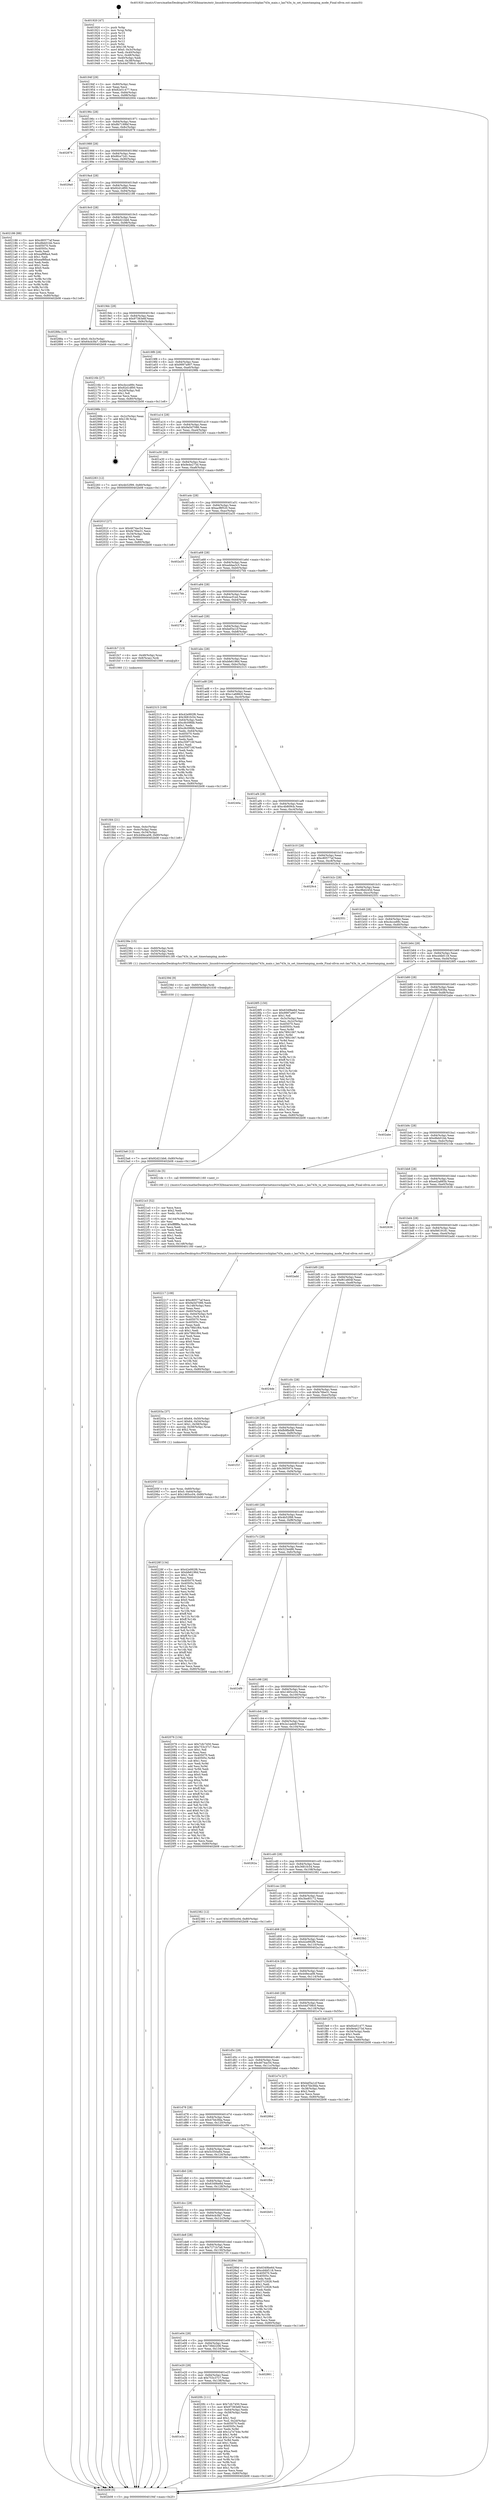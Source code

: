 digraph "0x401920" {
  label = "0x401920 (/mnt/c/Users/mathe/Desktop/tcc/POCII/binaries/extr_linuxdriversnetethernetmicrochiplan743x_main.c_lan743x_tx_set_timestamping_mode_Final-ollvm.out::main(0))"
  labelloc = "t"
  node[shape=record]

  Entry [label="",width=0.3,height=0.3,shape=circle,fillcolor=black,style=filled]
  "0x40194f" [label="{
     0x40194f [29]\l
     | [instrs]\l
     &nbsp;&nbsp;0x40194f \<+3\>: mov -0x80(%rbp),%eax\l
     &nbsp;&nbsp;0x401952 \<+2\>: mov %eax,%ecx\l
     &nbsp;&nbsp;0x401954 \<+6\>: sub $0x82e51477,%ecx\l
     &nbsp;&nbsp;0x40195a \<+6\>: mov %eax,-0x84(%rbp)\l
     &nbsp;&nbsp;0x401960 \<+6\>: mov %ecx,-0x88(%rbp)\l
     &nbsp;&nbsp;0x401966 \<+6\>: je 0000000000402004 \<main+0x6e4\>\l
  }"]
  "0x402004" [label="{
     0x402004\l
  }", style=dashed]
  "0x40196c" [label="{
     0x40196c [28]\l
     | [instrs]\l
     &nbsp;&nbsp;0x40196c \<+5\>: jmp 0000000000401971 \<main+0x51\>\l
     &nbsp;&nbsp;0x401971 \<+6\>: mov -0x84(%rbp),%eax\l
     &nbsp;&nbsp;0x401977 \<+5\>: sub $0x8b7199bf,%eax\l
     &nbsp;&nbsp;0x40197c \<+6\>: mov %eax,-0x8c(%rbp)\l
     &nbsp;&nbsp;0x401982 \<+6\>: je 0000000000402879 \<main+0xf59\>\l
  }"]
  Exit [label="",width=0.3,height=0.3,shape=circle,fillcolor=black,style=filled,peripheries=2]
  "0x402879" [label="{
     0x402879\l
  }", style=dashed]
  "0x401988" [label="{
     0x401988 [28]\l
     | [instrs]\l
     &nbsp;&nbsp;0x401988 \<+5\>: jmp 000000000040198d \<main+0x6d\>\l
     &nbsp;&nbsp;0x40198d \<+6\>: mov -0x84(%rbp),%eax\l
     &nbsp;&nbsp;0x401993 \<+5\>: sub $0x8fce72d1,%eax\l
     &nbsp;&nbsp;0x401998 \<+6\>: mov %eax,-0x90(%rbp)\l
     &nbsp;&nbsp;0x40199e \<+6\>: je 00000000004029a0 \<main+0x1080\>\l
  }"]
  "0x4023a6" [label="{
     0x4023a6 [12]\l
     | [instrs]\l
     &nbsp;&nbsp;0x4023a6 \<+7\>: movl $0x92d21bb6,-0x80(%rbp)\l
     &nbsp;&nbsp;0x4023ad \<+5\>: jmp 0000000000402b08 \<main+0x11e8\>\l
  }"]
  "0x4029a0" [label="{
     0x4029a0\l
  }", style=dashed]
  "0x4019a4" [label="{
     0x4019a4 [28]\l
     | [instrs]\l
     &nbsp;&nbsp;0x4019a4 \<+5\>: jmp 00000000004019a9 \<main+0x89\>\l
     &nbsp;&nbsp;0x4019a9 \<+6\>: mov -0x84(%rbp),%eax\l
     &nbsp;&nbsp;0x4019af \<+5\>: sub $0x92d1df00,%eax\l
     &nbsp;&nbsp;0x4019b4 \<+6\>: mov %eax,-0x94(%rbp)\l
     &nbsp;&nbsp;0x4019ba \<+6\>: je 0000000000402186 \<main+0x866\>\l
  }"]
  "0x40239d" [label="{
     0x40239d [9]\l
     | [instrs]\l
     &nbsp;&nbsp;0x40239d \<+4\>: mov -0x60(%rbp),%rdi\l
     &nbsp;&nbsp;0x4023a1 \<+5\>: call 0000000000401030 \<free@plt\>\l
     | [calls]\l
     &nbsp;&nbsp;0x401030 \{1\} (unknown)\l
  }"]
  "0x402186" [label="{
     0x402186 [88]\l
     | [instrs]\l
     &nbsp;&nbsp;0x402186 \<+5\>: mov $0xc80577af,%eax\l
     &nbsp;&nbsp;0x40218b \<+5\>: mov $0xdfeb01bb,%ecx\l
     &nbsp;&nbsp;0x402190 \<+7\>: mov 0x405070,%edx\l
     &nbsp;&nbsp;0x402197 \<+7\>: mov 0x40505c,%esi\l
     &nbsp;&nbsp;0x40219e \<+2\>: mov %edx,%edi\l
     &nbsp;&nbsp;0x4021a0 \<+6\>: sub $0xeaf8fba4,%edi\l
     &nbsp;&nbsp;0x4021a6 \<+3\>: sub $0x1,%edi\l
     &nbsp;&nbsp;0x4021a9 \<+6\>: add $0xeaf8fba4,%edi\l
     &nbsp;&nbsp;0x4021af \<+3\>: imul %edi,%edx\l
     &nbsp;&nbsp;0x4021b2 \<+3\>: and $0x1,%edx\l
     &nbsp;&nbsp;0x4021b5 \<+3\>: cmp $0x0,%edx\l
     &nbsp;&nbsp;0x4021b8 \<+4\>: sete %r8b\l
     &nbsp;&nbsp;0x4021bc \<+3\>: cmp $0xa,%esi\l
     &nbsp;&nbsp;0x4021bf \<+4\>: setl %r9b\l
     &nbsp;&nbsp;0x4021c3 \<+3\>: mov %r8b,%r10b\l
     &nbsp;&nbsp;0x4021c6 \<+3\>: and %r9b,%r10b\l
     &nbsp;&nbsp;0x4021c9 \<+3\>: xor %r9b,%r8b\l
     &nbsp;&nbsp;0x4021cc \<+3\>: or %r8b,%r10b\l
     &nbsp;&nbsp;0x4021cf \<+4\>: test $0x1,%r10b\l
     &nbsp;&nbsp;0x4021d3 \<+3\>: cmovne %ecx,%eax\l
     &nbsp;&nbsp;0x4021d6 \<+3\>: mov %eax,-0x80(%rbp)\l
     &nbsp;&nbsp;0x4021d9 \<+5\>: jmp 0000000000402b08 \<main+0x11e8\>\l
  }"]
  "0x4019c0" [label="{
     0x4019c0 [28]\l
     | [instrs]\l
     &nbsp;&nbsp;0x4019c0 \<+5\>: jmp 00000000004019c5 \<main+0xa5\>\l
     &nbsp;&nbsp;0x4019c5 \<+6\>: mov -0x84(%rbp),%eax\l
     &nbsp;&nbsp;0x4019cb \<+5\>: sub $0x92d21bb6,%eax\l
     &nbsp;&nbsp;0x4019d0 \<+6\>: mov %eax,-0x98(%rbp)\l
     &nbsp;&nbsp;0x4019d6 \<+6\>: je 000000000040288a \<main+0xf6a\>\l
  }"]
  "0x402217" [label="{
     0x402217 [108]\l
     | [instrs]\l
     &nbsp;&nbsp;0x402217 \<+5\>: mov $0xc80577af,%ecx\l
     &nbsp;&nbsp;0x40221c \<+5\>: mov $0x9a5d7086,%edx\l
     &nbsp;&nbsp;0x402221 \<+6\>: mov -0x148(%rbp),%esi\l
     &nbsp;&nbsp;0x402227 \<+3\>: imul %eax,%esi\l
     &nbsp;&nbsp;0x40222a \<+4\>: mov -0x60(%rbp),%r8\l
     &nbsp;&nbsp;0x40222e \<+4\>: movslq -0x64(%rbp),%r9\l
     &nbsp;&nbsp;0x402232 \<+4\>: mov %esi,(%r8,%r9,4)\l
     &nbsp;&nbsp;0x402236 \<+7\>: mov 0x405070,%eax\l
     &nbsp;&nbsp;0x40223d \<+7\>: mov 0x40505c,%esi\l
     &nbsp;&nbsp;0x402244 \<+2\>: mov %eax,%edi\l
     &nbsp;&nbsp;0x402246 \<+6\>: sub $0x79fd1f64,%edi\l
     &nbsp;&nbsp;0x40224c \<+3\>: sub $0x1,%edi\l
     &nbsp;&nbsp;0x40224f \<+6\>: add $0x79fd1f64,%edi\l
     &nbsp;&nbsp;0x402255 \<+3\>: imul %edi,%eax\l
     &nbsp;&nbsp;0x402258 \<+3\>: and $0x1,%eax\l
     &nbsp;&nbsp;0x40225b \<+3\>: cmp $0x0,%eax\l
     &nbsp;&nbsp;0x40225e \<+4\>: sete %r10b\l
     &nbsp;&nbsp;0x402262 \<+3\>: cmp $0xa,%esi\l
     &nbsp;&nbsp;0x402265 \<+4\>: setl %r11b\l
     &nbsp;&nbsp;0x402269 \<+3\>: mov %r10b,%bl\l
     &nbsp;&nbsp;0x40226c \<+3\>: and %r11b,%bl\l
     &nbsp;&nbsp;0x40226f \<+3\>: xor %r11b,%r10b\l
     &nbsp;&nbsp;0x402272 \<+3\>: or %r10b,%bl\l
     &nbsp;&nbsp;0x402275 \<+3\>: test $0x1,%bl\l
     &nbsp;&nbsp;0x402278 \<+3\>: cmovne %edx,%ecx\l
     &nbsp;&nbsp;0x40227b \<+3\>: mov %ecx,-0x80(%rbp)\l
     &nbsp;&nbsp;0x40227e \<+5\>: jmp 0000000000402b08 \<main+0x11e8\>\l
  }"]
  "0x40288a" [label="{
     0x40288a [19]\l
     | [instrs]\l
     &nbsp;&nbsp;0x40288a \<+7\>: movl $0x0,-0x3c(%rbp)\l
     &nbsp;&nbsp;0x402891 \<+7\>: movl $0x64cb3fa7,-0x80(%rbp)\l
     &nbsp;&nbsp;0x402898 \<+5\>: jmp 0000000000402b08 \<main+0x11e8\>\l
  }"]
  "0x4019dc" [label="{
     0x4019dc [28]\l
     | [instrs]\l
     &nbsp;&nbsp;0x4019dc \<+5\>: jmp 00000000004019e1 \<main+0xc1\>\l
     &nbsp;&nbsp;0x4019e1 \<+6\>: mov -0x84(%rbp),%eax\l
     &nbsp;&nbsp;0x4019e7 \<+5\>: sub $0x97383e6f,%eax\l
     &nbsp;&nbsp;0x4019ec \<+6\>: mov %eax,-0x9c(%rbp)\l
     &nbsp;&nbsp;0x4019f2 \<+6\>: je 000000000040216b \<main+0x84b\>\l
  }"]
  "0x4021e3" [label="{
     0x4021e3 [52]\l
     | [instrs]\l
     &nbsp;&nbsp;0x4021e3 \<+2\>: xor %ecx,%ecx\l
     &nbsp;&nbsp;0x4021e5 \<+5\>: mov $0x2,%edx\l
     &nbsp;&nbsp;0x4021ea \<+6\>: mov %edx,-0x144(%rbp)\l
     &nbsp;&nbsp;0x4021f0 \<+1\>: cltd\l
     &nbsp;&nbsp;0x4021f1 \<+6\>: mov -0x144(%rbp),%esi\l
     &nbsp;&nbsp;0x4021f7 \<+2\>: idiv %esi\l
     &nbsp;&nbsp;0x4021f9 \<+6\>: imul $0xfffffffe,%edx,%edx\l
     &nbsp;&nbsp;0x4021ff \<+2\>: mov %ecx,%edi\l
     &nbsp;&nbsp;0x402201 \<+2\>: sub %edx,%edi\l
     &nbsp;&nbsp;0x402203 \<+2\>: mov %ecx,%edx\l
     &nbsp;&nbsp;0x402205 \<+3\>: sub $0x1,%edx\l
     &nbsp;&nbsp;0x402208 \<+2\>: add %edx,%edi\l
     &nbsp;&nbsp;0x40220a \<+2\>: sub %edi,%ecx\l
     &nbsp;&nbsp;0x40220c \<+6\>: mov %ecx,-0x148(%rbp)\l
     &nbsp;&nbsp;0x402212 \<+5\>: call 0000000000401160 \<next_i\>\l
     | [calls]\l
     &nbsp;&nbsp;0x401160 \{1\} (/mnt/c/Users/mathe/Desktop/tcc/POCII/binaries/extr_linuxdriversnetethernetmicrochiplan743x_main.c_lan743x_tx_set_timestamping_mode_Final-ollvm.out::next_i)\l
  }"]
  "0x40216b" [label="{
     0x40216b [27]\l
     | [instrs]\l
     &nbsp;&nbsp;0x40216b \<+5\>: mov $0xcbcce89c,%eax\l
     &nbsp;&nbsp;0x402170 \<+5\>: mov $0x92d1df00,%ecx\l
     &nbsp;&nbsp;0x402175 \<+3\>: mov -0x2d(%rbp),%dl\l
     &nbsp;&nbsp;0x402178 \<+3\>: test $0x1,%dl\l
     &nbsp;&nbsp;0x40217b \<+3\>: cmovne %ecx,%eax\l
     &nbsp;&nbsp;0x40217e \<+3\>: mov %eax,-0x80(%rbp)\l
     &nbsp;&nbsp;0x402181 \<+5\>: jmp 0000000000402b08 \<main+0x11e8\>\l
  }"]
  "0x4019f8" [label="{
     0x4019f8 [28]\l
     | [instrs]\l
     &nbsp;&nbsp;0x4019f8 \<+5\>: jmp 00000000004019fd \<main+0xdd\>\l
     &nbsp;&nbsp;0x4019fd \<+6\>: mov -0x84(%rbp),%eax\l
     &nbsp;&nbsp;0x401a03 \<+5\>: sub $0x9997a907,%eax\l
     &nbsp;&nbsp;0x401a08 \<+6\>: mov %eax,-0xa0(%rbp)\l
     &nbsp;&nbsp;0x401a0e \<+6\>: je 000000000040298b \<main+0x106b\>\l
  }"]
  "0x401e3c" [label="{
     0x401e3c\l
  }", style=dashed]
  "0x40298b" [label="{
     0x40298b [21]\l
     | [instrs]\l
     &nbsp;&nbsp;0x40298b \<+3\>: mov -0x2c(%rbp),%eax\l
     &nbsp;&nbsp;0x40298e \<+7\>: add $0x138,%rsp\l
     &nbsp;&nbsp;0x402995 \<+1\>: pop %rbx\l
     &nbsp;&nbsp;0x402996 \<+2\>: pop %r12\l
     &nbsp;&nbsp;0x402998 \<+2\>: pop %r13\l
     &nbsp;&nbsp;0x40299a \<+2\>: pop %r14\l
     &nbsp;&nbsp;0x40299c \<+2\>: pop %r15\l
     &nbsp;&nbsp;0x40299e \<+1\>: pop %rbp\l
     &nbsp;&nbsp;0x40299f \<+1\>: ret\l
  }"]
  "0x401a14" [label="{
     0x401a14 [28]\l
     | [instrs]\l
     &nbsp;&nbsp;0x401a14 \<+5\>: jmp 0000000000401a19 \<main+0xf9\>\l
     &nbsp;&nbsp;0x401a19 \<+6\>: mov -0x84(%rbp),%eax\l
     &nbsp;&nbsp;0x401a1f \<+5\>: sub $0x9a5d7086,%eax\l
     &nbsp;&nbsp;0x401a24 \<+6\>: mov %eax,-0xa4(%rbp)\l
     &nbsp;&nbsp;0x401a2a \<+6\>: je 0000000000402283 \<main+0x963\>\l
  }"]
  "0x4020fc" [label="{
     0x4020fc [111]\l
     | [instrs]\l
     &nbsp;&nbsp;0x4020fc \<+5\>: mov $0x7cfc7450,%eax\l
     &nbsp;&nbsp;0x402101 \<+5\>: mov $0x97383e6f,%ecx\l
     &nbsp;&nbsp;0x402106 \<+3\>: mov -0x64(%rbp),%edx\l
     &nbsp;&nbsp;0x402109 \<+3\>: cmp -0x58(%rbp),%edx\l
     &nbsp;&nbsp;0x40210c \<+4\>: setl %sil\l
     &nbsp;&nbsp;0x402110 \<+4\>: and $0x1,%sil\l
     &nbsp;&nbsp;0x402114 \<+4\>: mov %sil,-0x2d(%rbp)\l
     &nbsp;&nbsp;0x402118 \<+7\>: mov 0x405070,%edx\l
     &nbsp;&nbsp;0x40211f \<+7\>: mov 0x40505c,%edi\l
     &nbsp;&nbsp;0x402126 \<+3\>: mov %edx,%r8d\l
     &nbsp;&nbsp;0x402129 \<+7\>: add $0x1a7e744e,%r8d\l
     &nbsp;&nbsp;0x402130 \<+4\>: sub $0x1,%r8d\l
     &nbsp;&nbsp;0x402134 \<+7\>: sub $0x1a7e744e,%r8d\l
     &nbsp;&nbsp;0x40213b \<+4\>: imul %r8d,%edx\l
     &nbsp;&nbsp;0x40213f \<+3\>: and $0x1,%edx\l
     &nbsp;&nbsp;0x402142 \<+3\>: cmp $0x0,%edx\l
     &nbsp;&nbsp;0x402145 \<+4\>: sete %sil\l
     &nbsp;&nbsp;0x402149 \<+3\>: cmp $0xa,%edi\l
     &nbsp;&nbsp;0x40214c \<+4\>: setl %r9b\l
     &nbsp;&nbsp;0x402150 \<+3\>: mov %sil,%r10b\l
     &nbsp;&nbsp;0x402153 \<+3\>: and %r9b,%r10b\l
     &nbsp;&nbsp;0x402156 \<+3\>: xor %r9b,%sil\l
     &nbsp;&nbsp;0x402159 \<+3\>: or %sil,%r10b\l
     &nbsp;&nbsp;0x40215c \<+4\>: test $0x1,%r10b\l
     &nbsp;&nbsp;0x402160 \<+3\>: cmovne %ecx,%eax\l
     &nbsp;&nbsp;0x402163 \<+3\>: mov %eax,-0x80(%rbp)\l
     &nbsp;&nbsp;0x402166 \<+5\>: jmp 0000000000402b08 \<main+0x11e8\>\l
  }"]
  "0x402283" [label="{
     0x402283 [12]\l
     | [instrs]\l
     &nbsp;&nbsp;0x402283 \<+7\>: movl $0x4b52f99,-0x80(%rbp)\l
     &nbsp;&nbsp;0x40228a \<+5\>: jmp 0000000000402b08 \<main+0x11e8\>\l
  }"]
  "0x401a30" [label="{
     0x401a30 [28]\l
     | [instrs]\l
     &nbsp;&nbsp;0x401a30 \<+5\>: jmp 0000000000401a35 \<main+0x115\>\l
     &nbsp;&nbsp;0x401a35 \<+6\>: mov -0x84(%rbp),%eax\l
     &nbsp;&nbsp;0x401a3b \<+5\>: sub $0x9e4e273d,%eax\l
     &nbsp;&nbsp;0x401a40 \<+6\>: mov %eax,-0xa8(%rbp)\l
     &nbsp;&nbsp;0x401a46 \<+6\>: je 000000000040201f \<main+0x6ff\>\l
  }"]
  "0x401e20" [label="{
     0x401e20 [28]\l
     | [instrs]\l
     &nbsp;&nbsp;0x401e20 \<+5\>: jmp 0000000000401e25 \<main+0x505\>\l
     &nbsp;&nbsp;0x401e25 \<+6\>: mov -0x84(%rbp),%eax\l
     &nbsp;&nbsp;0x401e2b \<+5\>: sub $0x753c37c7,%eax\l
     &nbsp;&nbsp;0x401e30 \<+6\>: mov %eax,-0x138(%rbp)\l
     &nbsp;&nbsp;0x401e36 \<+6\>: je 00000000004020fc \<main+0x7dc\>\l
  }"]
  "0x40201f" [label="{
     0x40201f [27]\l
     | [instrs]\l
     &nbsp;&nbsp;0x40201f \<+5\>: mov $0x4674ac54,%eax\l
     &nbsp;&nbsp;0x402024 \<+5\>: mov $0xfa76be31,%ecx\l
     &nbsp;&nbsp;0x402029 \<+3\>: mov -0x34(%rbp),%edx\l
     &nbsp;&nbsp;0x40202c \<+3\>: cmp $0x0,%edx\l
     &nbsp;&nbsp;0x40202f \<+3\>: cmove %ecx,%eax\l
     &nbsp;&nbsp;0x402032 \<+3\>: mov %eax,-0x80(%rbp)\l
     &nbsp;&nbsp;0x402035 \<+5\>: jmp 0000000000402b08 \<main+0x11e8\>\l
  }"]
  "0x401a4c" [label="{
     0x401a4c [28]\l
     | [instrs]\l
     &nbsp;&nbsp;0x401a4c \<+5\>: jmp 0000000000401a51 \<main+0x131\>\l
     &nbsp;&nbsp;0x401a51 \<+6\>: mov -0x84(%rbp),%eax\l
     &nbsp;&nbsp;0x401a57 \<+5\>: sub $0xacf8f520,%eax\l
     &nbsp;&nbsp;0x401a5c \<+6\>: mov %eax,-0xac(%rbp)\l
     &nbsp;&nbsp;0x401a62 \<+6\>: je 0000000000402a35 \<main+0x1115\>\l
  }"]
  "0x402861" [label="{
     0x402861\l
  }", style=dashed]
  "0x402a35" [label="{
     0x402a35\l
  }", style=dashed]
  "0x401a68" [label="{
     0x401a68 [28]\l
     | [instrs]\l
     &nbsp;&nbsp;0x401a68 \<+5\>: jmp 0000000000401a6d \<main+0x14d\>\l
     &nbsp;&nbsp;0x401a6d \<+6\>: mov -0x84(%rbp),%eax\l
     &nbsp;&nbsp;0x401a73 \<+5\>: sub $0xaddaa3c5,%eax\l
     &nbsp;&nbsp;0x401a78 \<+6\>: mov %eax,-0xb0(%rbp)\l
     &nbsp;&nbsp;0x401a7e \<+6\>: je 00000000004027bb \<main+0xe9b\>\l
  }"]
  "0x401e04" [label="{
     0x401e04 [28]\l
     | [instrs]\l
     &nbsp;&nbsp;0x401e04 \<+5\>: jmp 0000000000401e09 \<main+0x4e9\>\l
     &nbsp;&nbsp;0x401e09 \<+6\>: mov -0x84(%rbp),%eax\l
     &nbsp;&nbsp;0x401e0f \<+5\>: sub $0x739d2208,%eax\l
     &nbsp;&nbsp;0x401e14 \<+6\>: mov %eax,-0x134(%rbp)\l
     &nbsp;&nbsp;0x401e1a \<+6\>: je 0000000000402861 \<main+0xf41\>\l
  }"]
  "0x4027bb" [label="{
     0x4027bb\l
  }", style=dashed]
  "0x401a84" [label="{
     0x401a84 [28]\l
     | [instrs]\l
     &nbsp;&nbsp;0x401a84 \<+5\>: jmp 0000000000401a89 \<main+0x169\>\l
     &nbsp;&nbsp;0x401a89 \<+6\>: mov -0x84(%rbp),%eax\l
     &nbsp;&nbsp;0x401a8f \<+5\>: sub $0xbcacf1ed,%eax\l
     &nbsp;&nbsp;0x401a94 \<+6\>: mov %eax,-0xb4(%rbp)\l
     &nbsp;&nbsp;0x401a9a \<+6\>: je 0000000000402729 \<main+0xe09\>\l
  }"]
  "0x402735" [label="{
     0x402735\l
  }", style=dashed]
  "0x402729" [label="{
     0x402729\l
  }", style=dashed]
  "0x401aa0" [label="{
     0x401aa0 [28]\l
     | [instrs]\l
     &nbsp;&nbsp;0x401aa0 \<+5\>: jmp 0000000000401aa5 \<main+0x185\>\l
     &nbsp;&nbsp;0x401aa5 \<+6\>: mov -0x84(%rbp),%eax\l
     &nbsp;&nbsp;0x401aab \<+5\>: sub $0xbef3a1cf,%eax\l
     &nbsp;&nbsp;0x401ab0 \<+6\>: mov %eax,-0xb8(%rbp)\l
     &nbsp;&nbsp;0x401ab6 \<+6\>: je 0000000000401fc7 \<main+0x6a7\>\l
  }"]
  "0x401de8" [label="{
     0x401de8 [28]\l
     | [instrs]\l
     &nbsp;&nbsp;0x401de8 \<+5\>: jmp 0000000000401ded \<main+0x4cd\>\l
     &nbsp;&nbsp;0x401ded \<+6\>: mov -0x84(%rbp),%eax\l
     &nbsp;&nbsp;0x401df3 \<+5\>: sub $0x7271b7a8,%eax\l
     &nbsp;&nbsp;0x401df8 \<+6\>: mov %eax,-0x130(%rbp)\l
     &nbsp;&nbsp;0x401dfe \<+6\>: je 0000000000402735 \<main+0xe15\>\l
  }"]
  "0x401fc7" [label="{
     0x401fc7 [13]\l
     | [instrs]\l
     &nbsp;&nbsp;0x401fc7 \<+4\>: mov -0x48(%rbp),%rax\l
     &nbsp;&nbsp;0x401fcb \<+4\>: mov 0x8(%rax),%rdi\l
     &nbsp;&nbsp;0x401fcf \<+5\>: call 0000000000401060 \<atoi@plt\>\l
     | [calls]\l
     &nbsp;&nbsp;0x401060 \{1\} (unknown)\l
  }"]
  "0x401abc" [label="{
     0x401abc [28]\l
     | [instrs]\l
     &nbsp;&nbsp;0x401abc \<+5\>: jmp 0000000000401ac1 \<main+0x1a1\>\l
     &nbsp;&nbsp;0x401ac1 \<+6\>: mov -0x84(%rbp),%eax\l
     &nbsp;&nbsp;0x401ac7 \<+5\>: sub $0xbfe6196d,%eax\l
     &nbsp;&nbsp;0x401acc \<+6\>: mov %eax,-0xbc(%rbp)\l
     &nbsp;&nbsp;0x401ad2 \<+6\>: je 0000000000402315 \<main+0x9f5\>\l
  }"]
  "0x40289d" [label="{
     0x40289d [88]\l
     | [instrs]\l
     &nbsp;&nbsp;0x40289d \<+5\>: mov $0x6349be6d,%eax\l
     &nbsp;&nbsp;0x4028a2 \<+5\>: mov $0xcd4bf118,%ecx\l
     &nbsp;&nbsp;0x4028a7 \<+7\>: mov 0x405070,%edx\l
     &nbsp;&nbsp;0x4028ae \<+7\>: mov 0x40505c,%esi\l
     &nbsp;&nbsp;0x4028b5 \<+2\>: mov %edx,%edi\l
     &nbsp;&nbsp;0x4028b7 \<+6\>: sub $0x57c2928,%edi\l
     &nbsp;&nbsp;0x4028bd \<+3\>: sub $0x1,%edi\l
     &nbsp;&nbsp;0x4028c0 \<+6\>: add $0x57c2928,%edi\l
     &nbsp;&nbsp;0x4028c6 \<+3\>: imul %edi,%edx\l
     &nbsp;&nbsp;0x4028c9 \<+3\>: and $0x1,%edx\l
     &nbsp;&nbsp;0x4028cc \<+3\>: cmp $0x0,%edx\l
     &nbsp;&nbsp;0x4028cf \<+4\>: sete %r8b\l
     &nbsp;&nbsp;0x4028d3 \<+3\>: cmp $0xa,%esi\l
     &nbsp;&nbsp;0x4028d6 \<+4\>: setl %r9b\l
     &nbsp;&nbsp;0x4028da \<+3\>: mov %r8b,%r10b\l
     &nbsp;&nbsp;0x4028dd \<+3\>: and %r9b,%r10b\l
     &nbsp;&nbsp;0x4028e0 \<+3\>: xor %r9b,%r8b\l
     &nbsp;&nbsp;0x4028e3 \<+3\>: or %r8b,%r10b\l
     &nbsp;&nbsp;0x4028e6 \<+4\>: test $0x1,%r10b\l
     &nbsp;&nbsp;0x4028ea \<+3\>: cmovne %ecx,%eax\l
     &nbsp;&nbsp;0x4028ed \<+3\>: mov %eax,-0x80(%rbp)\l
     &nbsp;&nbsp;0x4028f0 \<+5\>: jmp 0000000000402b08 \<main+0x11e8\>\l
  }"]
  "0x402315" [label="{
     0x402315 [109]\l
     | [instrs]\l
     &nbsp;&nbsp;0x402315 \<+5\>: mov $0x42e992f6,%eax\l
     &nbsp;&nbsp;0x40231a \<+5\>: mov $0x3681fc54,%ecx\l
     &nbsp;&nbsp;0x40231f \<+3\>: mov -0x64(%rbp),%edx\l
     &nbsp;&nbsp;0x402322 \<+6\>: sub $0xc8c09fdb,%edx\l
     &nbsp;&nbsp;0x402328 \<+3\>: add $0x1,%edx\l
     &nbsp;&nbsp;0x40232b \<+6\>: add $0xc8c09fdb,%edx\l
     &nbsp;&nbsp;0x402331 \<+3\>: mov %edx,-0x64(%rbp)\l
     &nbsp;&nbsp;0x402334 \<+7\>: mov 0x405070,%edx\l
     &nbsp;&nbsp;0x40233b \<+7\>: mov 0x40505c,%esi\l
     &nbsp;&nbsp;0x402342 \<+2\>: mov %edx,%edi\l
     &nbsp;&nbsp;0x402344 \<+6\>: sub $0xc50f716f,%edi\l
     &nbsp;&nbsp;0x40234a \<+3\>: sub $0x1,%edi\l
     &nbsp;&nbsp;0x40234d \<+6\>: add $0xc50f716f,%edi\l
     &nbsp;&nbsp;0x402353 \<+3\>: imul %edi,%edx\l
     &nbsp;&nbsp;0x402356 \<+3\>: and $0x1,%edx\l
     &nbsp;&nbsp;0x402359 \<+3\>: cmp $0x0,%edx\l
     &nbsp;&nbsp;0x40235c \<+4\>: sete %r8b\l
     &nbsp;&nbsp;0x402360 \<+3\>: cmp $0xa,%esi\l
     &nbsp;&nbsp;0x402363 \<+4\>: setl %r9b\l
     &nbsp;&nbsp;0x402367 \<+3\>: mov %r8b,%r10b\l
     &nbsp;&nbsp;0x40236a \<+3\>: and %r9b,%r10b\l
     &nbsp;&nbsp;0x40236d \<+3\>: xor %r9b,%r8b\l
     &nbsp;&nbsp;0x402370 \<+3\>: or %r8b,%r10b\l
     &nbsp;&nbsp;0x402373 \<+4\>: test $0x1,%r10b\l
     &nbsp;&nbsp;0x402377 \<+3\>: cmovne %ecx,%eax\l
     &nbsp;&nbsp;0x40237a \<+3\>: mov %eax,-0x80(%rbp)\l
     &nbsp;&nbsp;0x40237d \<+5\>: jmp 0000000000402b08 \<main+0x11e8\>\l
  }"]
  "0x401ad8" [label="{
     0x401ad8 [28]\l
     | [instrs]\l
     &nbsp;&nbsp;0x401ad8 \<+5\>: jmp 0000000000401add \<main+0x1bd\>\l
     &nbsp;&nbsp;0x401add \<+6\>: mov -0x84(%rbp),%eax\l
     &nbsp;&nbsp;0x401ae3 \<+5\>: sub $0xc1a688c0,%eax\l
     &nbsp;&nbsp;0x401ae8 \<+6\>: mov %eax,-0xc0(%rbp)\l
     &nbsp;&nbsp;0x401aee \<+6\>: je 000000000040240a \<main+0xaea\>\l
  }"]
  "0x401dcc" [label="{
     0x401dcc [28]\l
     | [instrs]\l
     &nbsp;&nbsp;0x401dcc \<+5\>: jmp 0000000000401dd1 \<main+0x4b1\>\l
     &nbsp;&nbsp;0x401dd1 \<+6\>: mov -0x84(%rbp),%eax\l
     &nbsp;&nbsp;0x401dd7 \<+5\>: sub $0x64cb3fa7,%eax\l
     &nbsp;&nbsp;0x401ddc \<+6\>: mov %eax,-0x12c(%rbp)\l
     &nbsp;&nbsp;0x401de2 \<+6\>: je 000000000040289d \<main+0xf7d\>\l
  }"]
  "0x40240a" [label="{
     0x40240a\l
  }", style=dashed]
  "0x401af4" [label="{
     0x401af4 [28]\l
     | [instrs]\l
     &nbsp;&nbsp;0x401af4 \<+5\>: jmp 0000000000401af9 \<main+0x1d9\>\l
     &nbsp;&nbsp;0x401af9 \<+6\>: mov -0x84(%rbp),%eax\l
     &nbsp;&nbsp;0x401aff \<+5\>: sub $0xc4b809cb,%eax\l
     &nbsp;&nbsp;0x401b04 \<+6\>: mov %eax,-0xc4(%rbp)\l
     &nbsp;&nbsp;0x401b0a \<+6\>: je 00000000004024d2 \<main+0xbb2\>\l
  }"]
  "0x402b01" [label="{
     0x402b01\l
  }", style=dashed]
  "0x4024d2" [label="{
     0x4024d2\l
  }", style=dashed]
  "0x401b10" [label="{
     0x401b10 [28]\l
     | [instrs]\l
     &nbsp;&nbsp;0x401b10 \<+5\>: jmp 0000000000401b15 \<main+0x1f5\>\l
     &nbsp;&nbsp;0x401b15 \<+6\>: mov -0x84(%rbp),%eax\l
     &nbsp;&nbsp;0x401b1b \<+5\>: sub $0xc80577af,%eax\l
     &nbsp;&nbsp;0x401b20 \<+6\>: mov %eax,-0xc8(%rbp)\l
     &nbsp;&nbsp;0x401b26 \<+6\>: je 00000000004029c4 \<main+0x10a4\>\l
  }"]
  "0x401db0" [label="{
     0x401db0 [28]\l
     | [instrs]\l
     &nbsp;&nbsp;0x401db0 \<+5\>: jmp 0000000000401db5 \<main+0x495\>\l
     &nbsp;&nbsp;0x401db5 \<+6\>: mov -0x84(%rbp),%eax\l
     &nbsp;&nbsp;0x401dbb \<+5\>: sub $0x6349be6d,%eax\l
     &nbsp;&nbsp;0x401dc0 \<+6\>: mov %eax,-0x128(%rbp)\l
     &nbsp;&nbsp;0x401dc6 \<+6\>: je 0000000000402b01 \<main+0x11e1\>\l
  }"]
  "0x4029c4" [label="{
     0x4029c4\l
  }", style=dashed]
  "0x401b2c" [label="{
     0x401b2c [28]\l
     | [instrs]\l
     &nbsp;&nbsp;0x401b2c \<+5\>: jmp 0000000000401b31 \<main+0x211\>\l
     &nbsp;&nbsp;0x401b31 \<+6\>: mov -0x84(%rbp),%eax\l
     &nbsp;&nbsp;0x401b37 \<+5\>: sub $0xc9bd245d,%eax\l
     &nbsp;&nbsp;0x401b3c \<+6\>: mov %eax,-0xcc(%rbp)\l
     &nbsp;&nbsp;0x401b42 \<+6\>: je 0000000000402551 \<main+0xc31\>\l
  }"]
  "0x401fbb" [label="{
     0x401fbb\l
  }", style=dashed]
  "0x402551" [label="{
     0x402551\l
  }", style=dashed]
  "0x401b48" [label="{
     0x401b48 [28]\l
     | [instrs]\l
     &nbsp;&nbsp;0x401b48 \<+5\>: jmp 0000000000401b4d \<main+0x22d\>\l
     &nbsp;&nbsp;0x401b4d \<+6\>: mov -0x84(%rbp),%eax\l
     &nbsp;&nbsp;0x401b53 \<+5\>: sub $0xcbcce89c,%eax\l
     &nbsp;&nbsp;0x401b58 \<+6\>: mov %eax,-0xd0(%rbp)\l
     &nbsp;&nbsp;0x401b5e \<+6\>: je 000000000040238e \<main+0xa6e\>\l
  }"]
  "0x401d94" [label="{
     0x401d94 [28]\l
     | [instrs]\l
     &nbsp;&nbsp;0x401d94 \<+5\>: jmp 0000000000401d99 \<main+0x479\>\l
     &nbsp;&nbsp;0x401d99 \<+6\>: mov -0x84(%rbp),%eax\l
     &nbsp;&nbsp;0x401d9f \<+5\>: sub $0x5c550a94,%eax\l
     &nbsp;&nbsp;0x401da4 \<+6\>: mov %eax,-0x124(%rbp)\l
     &nbsp;&nbsp;0x401daa \<+6\>: je 0000000000401fbb \<main+0x69b\>\l
  }"]
  "0x40238e" [label="{
     0x40238e [15]\l
     | [instrs]\l
     &nbsp;&nbsp;0x40238e \<+4\>: mov -0x60(%rbp),%rdi\l
     &nbsp;&nbsp;0x402392 \<+3\>: mov -0x50(%rbp),%esi\l
     &nbsp;&nbsp;0x402395 \<+3\>: mov -0x54(%rbp),%edx\l
     &nbsp;&nbsp;0x402398 \<+5\>: call 00000000004013f0 \<lan743x_tx_set_timestamping_mode\>\l
     | [calls]\l
     &nbsp;&nbsp;0x4013f0 \{1\} (/mnt/c/Users/mathe/Desktop/tcc/POCII/binaries/extr_linuxdriversnetethernetmicrochiplan743x_main.c_lan743x_tx_set_timestamping_mode_Final-ollvm.out::lan743x_tx_set_timestamping_mode)\l
  }"]
  "0x401b64" [label="{
     0x401b64 [28]\l
     | [instrs]\l
     &nbsp;&nbsp;0x401b64 \<+5\>: jmp 0000000000401b69 \<main+0x249\>\l
     &nbsp;&nbsp;0x401b69 \<+6\>: mov -0x84(%rbp),%eax\l
     &nbsp;&nbsp;0x401b6f \<+5\>: sub $0xcd4bf118,%eax\l
     &nbsp;&nbsp;0x401b74 \<+6\>: mov %eax,-0xd4(%rbp)\l
     &nbsp;&nbsp;0x401b7a \<+6\>: je 00000000004028f5 \<main+0xfd5\>\l
  }"]
  "0x401e99" [label="{
     0x401e99\l
  }", style=dashed]
  "0x4028f5" [label="{
     0x4028f5 [150]\l
     | [instrs]\l
     &nbsp;&nbsp;0x4028f5 \<+5\>: mov $0x6349be6d,%eax\l
     &nbsp;&nbsp;0x4028fa \<+5\>: mov $0x9997a907,%ecx\l
     &nbsp;&nbsp;0x4028ff \<+2\>: mov $0x1,%dl\l
     &nbsp;&nbsp;0x402901 \<+3\>: mov -0x3c(%rbp),%esi\l
     &nbsp;&nbsp;0x402904 \<+3\>: mov %esi,-0x2c(%rbp)\l
     &nbsp;&nbsp;0x402907 \<+7\>: mov 0x405070,%esi\l
     &nbsp;&nbsp;0x40290e \<+7\>: mov 0x40505c,%edi\l
     &nbsp;&nbsp;0x402915 \<+3\>: mov %esi,%r8d\l
     &nbsp;&nbsp;0x402918 \<+7\>: sub $0x78f41067,%r8d\l
     &nbsp;&nbsp;0x40291f \<+4\>: sub $0x1,%r8d\l
     &nbsp;&nbsp;0x402923 \<+7\>: add $0x78f41067,%r8d\l
     &nbsp;&nbsp;0x40292a \<+4\>: imul %r8d,%esi\l
     &nbsp;&nbsp;0x40292e \<+3\>: and $0x1,%esi\l
     &nbsp;&nbsp;0x402931 \<+3\>: cmp $0x0,%esi\l
     &nbsp;&nbsp;0x402934 \<+4\>: sete %r9b\l
     &nbsp;&nbsp;0x402938 \<+3\>: cmp $0xa,%edi\l
     &nbsp;&nbsp;0x40293b \<+4\>: setl %r10b\l
     &nbsp;&nbsp;0x40293f \<+3\>: mov %r9b,%r11b\l
     &nbsp;&nbsp;0x402942 \<+4\>: xor $0xff,%r11b\l
     &nbsp;&nbsp;0x402946 \<+3\>: mov %r10b,%bl\l
     &nbsp;&nbsp;0x402949 \<+3\>: xor $0xff,%bl\l
     &nbsp;&nbsp;0x40294c \<+3\>: xor $0x0,%dl\l
     &nbsp;&nbsp;0x40294f \<+3\>: mov %r11b,%r14b\l
     &nbsp;&nbsp;0x402952 \<+4\>: and $0x0,%r14b\l
     &nbsp;&nbsp;0x402956 \<+3\>: and %dl,%r9b\l
     &nbsp;&nbsp;0x402959 \<+3\>: mov %bl,%r15b\l
     &nbsp;&nbsp;0x40295c \<+4\>: and $0x0,%r15b\l
     &nbsp;&nbsp;0x402960 \<+3\>: and %dl,%r10b\l
     &nbsp;&nbsp;0x402963 \<+3\>: or %r9b,%r14b\l
     &nbsp;&nbsp;0x402966 \<+3\>: or %r10b,%r15b\l
     &nbsp;&nbsp;0x402969 \<+3\>: xor %r15b,%r14b\l
     &nbsp;&nbsp;0x40296c \<+3\>: or %bl,%r11b\l
     &nbsp;&nbsp;0x40296f \<+4\>: xor $0xff,%r11b\l
     &nbsp;&nbsp;0x402973 \<+3\>: or $0x0,%dl\l
     &nbsp;&nbsp;0x402976 \<+3\>: and %dl,%r11b\l
     &nbsp;&nbsp;0x402979 \<+3\>: or %r11b,%r14b\l
     &nbsp;&nbsp;0x40297c \<+4\>: test $0x1,%r14b\l
     &nbsp;&nbsp;0x402980 \<+3\>: cmovne %ecx,%eax\l
     &nbsp;&nbsp;0x402983 \<+3\>: mov %eax,-0x80(%rbp)\l
     &nbsp;&nbsp;0x402986 \<+5\>: jmp 0000000000402b08 \<main+0x11e8\>\l
  }"]
  "0x401b80" [label="{
     0x401b80 [28]\l
     | [instrs]\l
     &nbsp;&nbsp;0x401b80 \<+5\>: jmp 0000000000401b85 \<main+0x265\>\l
     &nbsp;&nbsp;0x401b85 \<+6\>: mov -0x84(%rbp),%eax\l
     &nbsp;&nbsp;0x401b8b \<+5\>: sub $0xd802939a,%eax\l
     &nbsp;&nbsp;0x401b90 \<+6\>: mov %eax,-0xd8(%rbp)\l
     &nbsp;&nbsp;0x401b96 \<+6\>: je 0000000000402abe \<main+0x119e\>\l
  }"]
  "0x401d78" [label="{
     0x401d78 [28]\l
     | [instrs]\l
     &nbsp;&nbsp;0x401d78 \<+5\>: jmp 0000000000401d7d \<main+0x45d\>\l
     &nbsp;&nbsp;0x401d7d \<+6\>: mov -0x84(%rbp),%eax\l
     &nbsp;&nbsp;0x401d83 \<+5\>: sub $0x47bb3fda,%eax\l
     &nbsp;&nbsp;0x401d88 \<+6\>: mov %eax,-0x120(%rbp)\l
     &nbsp;&nbsp;0x401d8e \<+6\>: je 0000000000401e99 \<main+0x579\>\l
  }"]
  "0x402abe" [label="{
     0x402abe\l
  }", style=dashed]
  "0x401b9c" [label="{
     0x401b9c [28]\l
     | [instrs]\l
     &nbsp;&nbsp;0x401b9c \<+5\>: jmp 0000000000401ba1 \<main+0x281\>\l
     &nbsp;&nbsp;0x401ba1 \<+6\>: mov -0x84(%rbp),%eax\l
     &nbsp;&nbsp;0x401ba7 \<+5\>: sub $0xdfeb01bb,%eax\l
     &nbsp;&nbsp;0x401bac \<+6\>: mov %eax,-0xdc(%rbp)\l
     &nbsp;&nbsp;0x401bb2 \<+6\>: je 00000000004021de \<main+0x8be\>\l
  }"]
  "0x40286d" [label="{
     0x40286d\l
  }", style=dashed]
  "0x4021de" [label="{
     0x4021de [5]\l
     | [instrs]\l
     &nbsp;&nbsp;0x4021de \<+5\>: call 0000000000401160 \<next_i\>\l
     | [calls]\l
     &nbsp;&nbsp;0x401160 \{1\} (/mnt/c/Users/mathe/Desktop/tcc/POCII/binaries/extr_linuxdriversnetethernetmicrochiplan743x_main.c_lan743x_tx_set_timestamping_mode_Final-ollvm.out::next_i)\l
  }"]
  "0x401bb8" [label="{
     0x401bb8 [28]\l
     | [instrs]\l
     &nbsp;&nbsp;0x401bb8 \<+5\>: jmp 0000000000401bbd \<main+0x29d\>\l
     &nbsp;&nbsp;0x401bbd \<+6\>: mov -0x84(%rbp),%eax\l
     &nbsp;&nbsp;0x401bc3 \<+5\>: sub $0xed2a885b,%eax\l
     &nbsp;&nbsp;0x401bc8 \<+6\>: mov %eax,-0xe0(%rbp)\l
     &nbsp;&nbsp;0x401bce \<+6\>: je 0000000000402636 \<main+0xd16\>\l
  }"]
  "0x40205f" [label="{
     0x40205f [23]\l
     | [instrs]\l
     &nbsp;&nbsp;0x40205f \<+4\>: mov %rax,-0x60(%rbp)\l
     &nbsp;&nbsp;0x402063 \<+7\>: movl $0x0,-0x64(%rbp)\l
     &nbsp;&nbsp;0x40206a \<+7\>: movl $0x1465cc04,-0x80(%rbp)\l
     &nbsp;&nbsp;0x402071 \<+5\>: jmp 0000000000402b08 \<main+0x11e8\>\l
  }"]
  "0x402636" [label="{
     0x402636\l
  }", style=dashed]
  "0x401bd4" [label="{
     0x401bd4 [28]\l
     | [instrs]\l
     &nbsp;&nbsp;0x401bd4 \<+5\>: jmp 0000000000401bd9 \<main+0x2b9\>\l
     &nbsp;&nbsp;0x401bd9 \<+6\>: mov -0x84(%rbp),%eax\l
     &nbsp;&nbsp;0x401bdf \<+5\>: sub $0xf4619181,%eax\l
     &nbsp;&nbsp;0x401be4 \<+6\>: mov %eax,-0xe4(%rbp)\l
     &nbsp;&nbsp;0x401bea \<+6\>: je 0000000000402add \<main+0x11bd\>\l
  }"]
  "0x401fd4" [label="{
     0x401fd4 [21]\l
     | [instrs]\l
     &nbsp;&nbsp;0x401fd4 \<+3\>: mov %eax,-0x4c(%rbp)\l
     &nbsp;&nbsp;0x401fd7 \<+3\>: mov -0x4c(%rbp),%eax\l
     &nbsp;&nbsp;0x401fda \<+3\>: mov %eax,-0x34(%rbp)\l
     &nbsp;&nbsp;0x401fdd \<+7\>: movl $0x449eca08,-0x80(%rbp)\l
     &nbsp;&nbsp;0x401fe4 \<+5\>: jmp 0000000000402b08 \<main+0x11e8\>\l
  }"]
  "0x402add" [label="{
     0x402add\l
  }", style=dashed]
  "0x401bf0" [label="{
     0x401bf0 [28]\l
     | [instrs]\l
     &nbsp;&nbsp;0x401bf0 \<+5\>: jmp 0000000000401bf5 \<main+0x2d5\>\l
     &nbsp;&nbsp;0x401bf5 \<+6\>: mov -0x84(%rbp),%eax\l
     &nbsp;&nbsp;0x401bfb \<+5\>: sub $0xf61e804f,%eax\l
     &nbsp;&nbsp;0x401c00 \<+6\>: mov %eax,-0xe8(%rbp)\l
     &nbsp;&nbsp;0x401c06 \<+6\>: je 00000000004024de \<main+0xbbe\>\l
  }"]
  "0x401920" [label="{
     0x401920 [47]\l
     | [instrs]\l
     &nbsp;&nbsp;0x401920 \<+1\>: push %rbp\l
     &nbsp;&nbsp;0x401921 \<+3\>: mov %rsp,%rbp\l
     &nbsp;&nbsp;0x401924 \<+2\>: push %r15\l
     &nbsp;&nbsp;0x401926 \<+2\>: push %r14\l
     &nbsp;&nbsp;0x401928 \<+2\>: push %r13\l
     &nbsp;&nbsp;0x40192a \<+2\>: push %r12\l
     &nbsp;&nbsp;0x40192c \<+1\>: push %rbx\l
     &nbsp;&nbsp;0x40192d \<+7\>: sub $0x138,%rsp\l
     &nbsp;&nbsp;0x401934 \<+7\>: movl $0x0,-0x3c(%rbp)\l
     &nbsp;&nbsp;0x40193b \<+3\>: mov %edi,-0x40(%rbp)\l
     &nbsp;&nbsp;0x40193e \<+4\>: mov %rsi,-0x48(%rbp)\l
     &nbsp;&nbsp;0x401942 \<+3\>: mov -0x40(%rbp),%edi\l
     &nbsp;&nbsp;0x401945 \<+3\>: mov %edi,-0x38(%rbp)\l
     &nbsp;&nbsp;0x401948 \<+7\>: movl $0x44d708c0,-0x80(%rbp)\l
  }"]
  "0x4024de" [label="{
     0x4024de\l
  }", style=dashed]
  "0x401c0c" [label="{
     0x401c0c [28]\l
     | [instrs]\l
     &nbsp;&nbsp;0x401c0c \<+5\>: jmp 0000000000401c11 \<main+0x2f1\>\l
     &nbsp;&nbsp;0x401c11 \<+6\>: mov -0x84(%rbp),%eax\l
     &nbsp;&nbsp;0x401c17 \<+5\>: sub $0xfa76be31,%eax\l
     &nbsp;&nbsp;0x401c1c \<+6\>: mov %eax,-0xec(%rbp)\l
     &nbsp;&nbsp;0x401c22 \<+6\>: je 000000000040203a \<main+0x71a\>\l
  }"]
  "0x402b08" [label="{
     0x402b08 [5]\l
     | [instrs]\l
     &nbsp;&nbsp;0x402b08 \<+5\>: jmp 000000000040194f \<main+0x2f\>\l
  }"]
  "0x40203a" [label="{
     0x40203a [37]\l
     | [instrs]\l
     &nbsp;&nbsp;0x40203a \<+7\>: movl $0x64,-0x50(%rbp)\l
     &nbsp;&nbsp;0x402041 \<+7\>: movl $0x64,-0x54(%rbp)\l
     &nbsp;&nbsp;0x402048 \<+7\>: movl $0x1,-0x58(%rbp)\l
     &nbsp;&nbsp;0x40204f \<+4\>: movslq -0x58(%rbp),%rax\l
     &nbsp;&nbsp;0x402053 \<+4\>: shl $0x2,%rax\l
     &nbsp;&nbsp;0x402057 \<+3\>: mov %rax,%rdi\l
     &nbsp;&nbsp;0x40205a \<+5\>: call 0000000000401050 \<malloc@plt\>\l
     | [calls]\l
     &nbsp;&nbsp;0x401050 \{1\} (unknown)\l
  }"]
  "0x401c28" [label="{
     0x401c28 [28]\l
     | [instrs]\l
     &nbsp;&nbsp;0x401c28 \<+5\>: jmp 0000000000401c2d \<main+0x30d\>\l
     &nbsp;&nbsp;0x401c2d \<+6\>: mov -0x84(%rbp),%eax\l
     &nbsp;&nbsp;0x401c33 \<+5\>: sub $0xfb9fbd98,%eax\l
     &nbsp;&nbsp;0x401c38 \<+6\>: mov %eax,-0xf0(%rbp)\l
     &nbsp;&nbsp;0x401c3e \<+6\>: je 0000000000401f1f \<main+0x5ff\>\l
  }"]
  "0x401d5c" [label="{
     0x401d5c [28]\l
     | [instrs]\l
     &nbsp;&nbsp;0x401d5c \<+5\>: jmp 0000000000401d61 \<main+0x441\>\l
     &nbsp;&nbsp;0x401d61 \<+6\>: mov -0x84(%rbp),%eax\l
     &nbsp;&nbsp;0x401d67 \<+5\>: sub $0x4674ac54,%eax\l
     &nbsp;&nbsp;0x401d6c \<+6\>: mov %eax,-0x11c(%rbp)\l
     &nbsp;&nbsp;0x401d72 \<+6\>: je 000000000040286d \<main+0xf4d\>\l
  }"]
  "0x401f1f" [label="{
     0x401f1f\l
  }", style=dashed]
  "0x401c44" [label="{
     0x401c44 [28]\l
     | [instrs]\l
     &nbsp;&nbsp;0x401c44 \<+5\>: jmp 0000000000401c49 \<main+0x329\>\l
     &nbsp;&nbsp;0x401c49 \<+6\>: mov -0x84(%rbp),%eax\l
     &nbsp;&nbsp;0x401c4f \<+5\>: sub $0x360597e,%eax\l
     &nbsp;&nbsp;0x401c54 \<+6\>: mov %eax,-0xf4(%rbp)\l
     &nbsp;&nbsp;0x401c5a \<+6\>: je 0000000000402a71 \<main+0x1151\>\l
  }"]
  "0x401e7e" [label="{
     0x401e7e [27]\l
     | [instrs]\l
     &nbsp;&nbsp;0x401e7e \<+5\>: mov $0xbef3a1cf,%eax\l
     &nbsp;&nbsp;0x401e83 \<+5\>: mov $0x47bb3fda,%ecx\l
     &nbsp;&nbsp;0x401e88 \<+3\>: mov -0x38(%rbp),%edx\l
     &nbsp;&nbsp;0x401e8b \<+3\>: cmp $0x2,%edx\l
     &nbsp;&nbsp;0x401e8e \<+3\>: cmovne %ecx,%eax\l
     &nbsp;&nbsp;0x401e91 \<+3\>: mov %eax,-0x80(%rbp)\l
     &nbsp;&nbsp;0x401e94 \<+5\>: jmp 0000000000402b08 \<main+0x11e8\>\l
  }"]
  "0x402a71" [label="{
     0x402a71\l
  }", style=dashed]
  "0x401c60" [label="{
     0x401c60 [28]\l
     | [instrs]\l
     &nbsp;&nbsp;0x401c60 \<+5\>: jmp 0000000000401c65 \<main+0x345\>\l
     &nbsp;&nbsp;0x401c65 \<+6\>: mov -0x84(%rbp),%eax\l
     &nbsp;&nbsp;0x401c6b \<+5\>: sub $0x4b52f99,%eax\l
     &nbsp;&nbsp;0x401c70 \<+6\>: mov %eax,-0xf8(%rbp)\l
     &nbsp;&nbsp;0x401c76 \<+6\>: je 000000000040228f \<main+0x96f\>\l
  }"]
  "0x401d40" [label="{
     0x401d40 [28]\l
     | [instrs]\l
     &nbsp;&nbsp;0x401d40 \<+5\>: jmp 0000000000401d45 \<main+0x425\>\l
     &nbsp;&nbsp;0x401d45 \<+6\>: mov -0x84(%rbp),%eax\l
     &nbsp;&nbsp;0x401d4b \<+5\>: sub $0x44d708c0,%eax\l
     &nbsp;&nbsp;0x401d50 \<+6\>: mov %eax,-0x118(%rbp)\l
     &nbsp;&nbsp;0x401d56 \<+6\>: je 0000000000401e7e \<main+0x55e\>\l
  }"]
  "0x40228f" [label="{
     0x40228f [134]\l
     | [instrs]\l
     &nbsp;&nbsp;0x40228f \<+5\>: mov $0x42e992f6,%eax\l
     &nbsp;&nbsp;0x402294 \<+5\>: mov $0xbfe6196d,%ecx\l
     &nbsp;&nbsp;0x402299 \<+2\>: mov $0x1,%dl\l
     &nbsp;&nbsp;0x40229b \<+2\>: xor %esi,%esi\l
     &nbsp;&nbsp;0x40229d \<+7\>: mov 0x405070,%edi\l
     &nbsp;&nbsp;0x4022a4 \<+8\>: mov 0x40505c,%r8d\l
     &nbsp;&nbsp;0x4022ac \<+3\>: sub $0x1,%esi\l
     &nbsp;&nbsp;0x4022af \<+3\>: mov %edi,%r9d\l
     &nbsp;&nbsp;0x4022b2 \<+3\>: add %esi,%r9d\l
     &nbsp;&nbsp;0x4022b5 \<+4\>: imul %r9d,%edi\l
     &nbsp;&nbsp;0x4022b9 \<+3\>: and $0x1,%edi\l
     &nbsp;&nbsp;0x4022bc \<+3\>: cmp $0x0,%edi\l
     &nbsp;&nbsp;0x4022bf \<+4\>: sete %r10b\l
     &nbsp;&nbsp;0x4022c3 \<+4\>: cmp $0xa,%r8d\l
     &nbsp;&nbsp;0x4022c7 \<+4\>: setl %r11b\l
     &nbsp;&nbsp;0x4022cb \<+3\>: mov %r10b,%bl\l
     &nbsp;&nbsp;0x4022ce \<+3\>: xor $0xff,%bl\l
     &nbsp;&nbsp;0x4022d1 \<+3\>: mov %r11b,%r14b\l
     &nbsp;&nbsp;0x4022d4 \<+4\>: xor $0xff,%r14b\l
     &nbsp;&nbsp;0x4022d8 \<+3\>: xor $0x1,%dl\l
     &nbsp;&nbsp;0x4022db \<+3\>: mov %bl,%r15b\l
     &nbsp;&nbsp;0x4022de \<+4\>: and $0xff,%r15b\l
     &nbsp;&nbsp;0x4022e2 \<+3\>: and %dl,%r10b\l
     &nbsp;&nbsp;0x4022e5 \<+3\>: mov %r14b,%r12b\l
     &nbsp;&nbsp;0x4022e8 \<+4\>: and $0xff,%r12b\l
     &nbsp;&nbsp;0x4022ec \<+3\>: and %dl,%r11b\l
     &nbsp;&nbsp;0x4022ef \<+3\>: or %r10b,%r15b\l
     &nbsp;&nbsp;0x4022f2 \<+3\>: or %r11b,%r12b\l
     &nbsp;&nbsp;0x4022f5 \<+3\>: xor %r12b,%r15b\l
     &nbsp;&nbsp;0x4022f8 \<+3\>: or %r14b,%bl\l
     &nbsp;&nbsp;0x4022fb \<+3\>: xor $0xff,%bl\l
     &nbsp;&nbsp;0x4022fe \<+3\>: or $0x1,%dl\l
     &nbsp;&nbsp;0x402301 \<+2\>: and %dl,%bl\l
     &nbsp;&nbsp;0x402303 \<+3\>: or %bl,%r15b\l
     &nbsp;&nbsp;0x402306 \<+4\>: test $0x1,%r15b\l
     &nbsp;&nbsp;0x40230a \<+3\>: cmovne %ecx,%eax\l
     &nbsp;&nbsp;0x40230d \<+3\>: mov %eax,-0x80(%rbp)\l
     &nbsp;&nbsp;0x402310 \<+5\>: jmp 0000000000402b08 \<main+0x11e8\>\l
  }"]
  "0x401c7c" [label="{
     0x401c7c [28]\l
     | [instrs]\l
     &nbsp;&nbsp;0x401c7c \<+5\>: jmp 0000000000401c81 \<main+0x361\>\l
     &nbsp;&nbsp;0x401c81 \<+6\>: mov -0x84(%rbp),%eax\l
     &nbsp;&nbsp;0x401c87 \<+5\>: sub $0x523e486,%eax\l
     &nbsp;&nbsp;0x401c8c \<+6\>: mov %eax,-0xfc(%rbp)\l
     &nbsp;&nbsp;0x401c92 \<+6\>: je 00000000004024f9 \<main+0xbd9\>\l
  }"]
  "0x401fe9" [label="{
     0x401fe9 [27]\l
     | [instrs]\l
     &nbsp;&nbsp;0x401fe9 \<+5\>: mov $0x82e51477,%eax\l
     &nbsp;&nbsp;0x401fee \<+5\>: mov $0x9e4e273d,%ecx\l
     &nbsp;&nbsp;0x401ff3 \<+3\>: mov -0x34(%rbp),%edx\l
     &nbsp;&nbsp;0x401ff6 \<+3\>: cmp $0x1,%edx\l
     &nbsp;&nbsp;0x401ff9 \<+3\>: cmovl %ecx,%eax\l
     &nbsp;&nbsp;0x401ffc \<+3\>: mov %eax,-0x80(%rbp)\l
     &nbsp;&nbsp;0x401fff \<+5\>: jmp 0000000000402b08 \<main+0x11e8\>\l
  }"]
  "0x4024f9" [label="{
     0x4024f9\l
  }", style=dashed]
  "0x401c98" [label="{
     0x401c98 [28]\l
     | [instrs]\l
     &nbsp;&nbsp;0x401c98 \<+5\>: jmp 0000000000401c9d \<main+0x37d\>\l
     &nbsp;&nbsp;0x401c9d \<+6\>: mov -0x84(%rbp),%eax\l
     &nbsp;&nbsp;0x401ca3 \<+5\>: sub $0x1465cc04,%eax\l
     &nbsp;&nbsp;0x401ca8 \<+6\>: mov %eax,-0x100(%rbp)\l
     &nbsp;&nbsp;0x401cae \<+6\>: je 0000000000402076 \<main+0x756\>\l
  }"]
  "0x401d24" [label="{
     0x401d24 [28]\l
     | [instrs]\l
     &nbsp;&nbsp;0x401d24 \<+5\>: jmp 0000000000401d29 \<main+0x409\>\l
     &nbsp;&nbsp;0x401d29 \<+6\>: mov -0x84(%rbp),%eax\l
     &nbsp;&nbsp;0x401d2f \<+5\>: sub $0x449eca08,%eax\l
     &nbsp;&nbsp;0x401d34 \<+6\>: mov %eax,-0x114(%rbp)\l
     &nbsp;&nbsp;0x401d3a \<+6\>: je 0000000000401fe9 \<main+0x6c9\>\l
  }"]
  "0x402076" [label="{
     0x402076 [134]\l
     | [instrs]\l
     &nbsp;&nbsp;0x402076 \<+5\>: mov $0x7cfc7450,%eax\l
     &nbsp;&nbsp;0x40207b \<+5\>: mov $0x753c37c7,%ecx\l
     &nbsp;&nbsp;0x402080 \<+2\>: mov $0x1,%dl\l
     &nbsp;&nbsp;0x402082 \<+2\>: xor %esi,%esi\l
     &nbsp;&nbsp;0x402084 \<+7\>: mov 0x405070,%edi\l
     &nbsp;&nbsp;0x40208b \<+8\>: mov 0x40505c,%r8d\l
     &nbsp;&nbsp;0x402093 \<+3\>: sub $0x1,%esi\l
     &nbsp;&nbsp;0x402096 \<+3\>: mov %edi,%r9d\l
     &nbsp;&nbsp;0x402099 \<+3\>: add %esi,%r9d\l
     &nbsp;&nbsp;0x40209c \<+4\>: imul %r9d,%edi\l
     &nbsp;&nbsp;0x4020a0 \<+3\>: and $0x1,%edi\l
     &nbsp;&nbsp;0x4020a3 \<+3\>: cmp $0x0,%edi\l
     &nbsp;&nbsp;0x4020a6 \<+4\>: sete %r10b\l
     &nbsp;&nbsp;0x4020aa \<+4\>: cmp $0xa,%r8d\l
     &nbsp;&nbsp;0x4020ae \<+4\>: setl %r11b\l
     &nbsp;&nbsp;0x4020b2 \<+3\>: mov %r10b,%bl\l
     &nbsp;&nbsp;0x4020b5 \<+3\>: xor $0xff,%bl\l
     &nbsp;&nbsp;0x4020b8 \<+3\>: mov %r11b,%r14b\l
     &nbsp;&nbsp;0x4020bb \<+4\>: xor $0xff,%r14b\l
     &nbsp;&nbsp;0x4020bf \<+3\>: xor $0x0,%dl\l
     &nbsp;&nbsp;0x4020c2 \<+3\>: mov %bl,%r15b\l
     &nbsp;&nbsp;0x4020c5 \<+4\>: and $0x0,%r15b\l
     &nbsp;&nbsp;0x4020c9 \<+3\>: and %dl,%r10b\l
     &nbsp;&nbsp;0x4020cc \<+3\>: mov %r14b,%r12b\l
     &nbsp;&nbsp;0x4020cf \<+4\>: and $0x0,%r12b\l
     &nbsp;&nbsp;0x4020d3 \<+3\>: and %dl,%r11b\l
     &nbsp;&nbsp;0x4020d6 \<+3\>: or %r10b,%r15b\l
     &nbsp;&nbsp;0x4020d9 \<+3\>: or %r11b,%r12b\l
     &nbsp;&nbsp;0x4020dc \<+3\>: xor %r12b,%r15b\l
     &nbsp;&nbsp;0x4020df \<+3\>: or %r14b,%bl\l
     &nbsp;&nbsp;0x4020e2 \<+3\>: xor $0xff,%bl\l
     &nbsp;&nbsp;0x4020e5 \<+3\>: or $0x0,%dl\l
     &nbsp;&nbsp;0x4020e8 \<+2\>: and %dl,%bl\l
     &nbsp;&nbsp;0x4020ea \<+3\>: or %bl,%r15b\l
     &nbsp;&nbsp;0x4020ed \<+4\>: test $0x1,%r15b\l
     &nbsp;&nbsp;0x4020f1 \<+3\>: cmovne %ecx,%eax\l
     &nbsp;&nbsp;0x4020f4 \<+3\>: mov %eax,-0x80(%rbp)\l
     &nbsp;&nbsp;0x4020f7 \<+5\>: jmp 0000000000402b08 \<main+0x11e8\>\l
  }"]
  "0x401cb4" [label="{
     0x401cb4 [28]\l
     | [instrs]\l
     &nbsp;&nbsp;0x401cb4 \<+5\>: jmp 0000000000401cb9 \<main+0x399\>\l
     &nbsp;&nbsp;0x401cb9 \<+6\>: mov -0x84(%rbp),%eax\l
     &nbsp;&nbsp;0x401cbf \<+5\>: sub $0x2a1aabdf,%eax\l
     &nbsp;&nbsp;0x401cc4 \<+6\>: mov %eax,-0x104(%rbp)\l
     &nbsp;&nbsp;0x401cca \<+6\>: je 000000000040262a \<main+0xd0a\>\l
  }"]
  "0x402a16" [label="{
     0x402a16\l
  }", style=dashed]
  "0x40262a" [label="{
     0x40262a\l
  }", style=dashed]
  "0x401cd0" [label="{
     0x401cd0 [28]\l
     | [instrs]\l
     &nbsp;&nbsp;0x401cd0 \<+5\>: jmp 0000000000401cd5 \<main+0x3b5\>\l
     &nbsp;&nbsp;0x401cd5 \<+6\>: mov -0x84(%rbp),%eax\l
     &nbsp;&nbsp;0x401cdb \<+5\>: sub $0x3681fc54,%eax\l
     &nbsp;&nbsp;0x401ce0 \<+6\>: mov %eax,-0x108(%rbp)\l
     &nbsp;&nbsp;0x401ce6 \<+6\>: je 0000000000402382 \<main+0xa62\>\l
  }"]
  "0x401d08" [label="{
     0x401d08 [28]\l
     | [instrs]\l
     &nbsp;&nbsp;0x401d08 \<+5\>: jmp 0000000000401d0d \<main+0x3ed\>\l
     &nbsp;&nbsp;0x401d0d \<+6\>: mov -0x84(%rbp),%eax\l
     &nbsp;&nbsp;0x401d13 \<+5\>: sub $0x42e992f6,%eax\l
     &nbsp;&nbsp;0x401d18 \<+6\>: mov %eax,-0x110(%rbp)\l
     &nbsp;&nbsp;0x401d1e \<+6\>: je 0000000000402a16 \<main+0x10f6\>\l
  }"]
  "0x402382" [label="{
     0x402382 [12]\l
     | [instrs]\l
     &nbsp;&nbsp;0x402382 \<+7\>: movl $0x1465cc04,-0x80(%rbp)\l
     &nbsp;&nbsp;0x402389 \<+5\>: jmp 0000000000402b08 \<main+0x11e8\>\l
  }"]
  "0x401cec" [label="{
     0x401cec [28]\l
     | [instrs]\l
     &nbsp;&nbsp;0x401cec \<+5\>: jmp 0000000000401cf1 \<main+0x3d1\>\l
     &nbsp;&nbsp;0x401cf1 \<+6\>: mov -0x84(%rbp),%eax\l
     &nbsp;&nbsp;0x401cf7 \<+5\>: sub $0x3be85172,%eax\l
     &nbsp;&nbsp;0x401cfc \<+6\>: mov %eax,-0x10c(%rbp)\l
     &nbsp;&nbsp;0x401d02 \<+6\>: je 00000000004023b2 \<main+0xa92\>\l
  }"]
  "0x4023b2" [label="{
     0x4023b2\l
  }", style=dashed]
  Entry -> "0x401920" [label=" 1"]
  "0x40194f" -> "0x402004" [label=" 0"]
  "0x40194f" -> "0x40196c" [label=" 22"]
  "0x40298b" -> Exit [label=" 1"]
  "0x40196c" -> "0x402879" [label=" 0"]
  "0x40196c" -> "0x401988" [label=" 22"]
  "0x4028f5" -> "0x402b08" [label=" 1"]
  "0x401988" -> "0x4029a0" [label=" 0"]
  "0x401988" -> "0x4019a4" [label=" 22"]
  "0x40289d" -> "0x402b08" [label=" 1"]
  "0x4019a4" -> "0x402186" [label=" 1"]
  "0x4019a4" -> "0x4019c0" [label=" 21"]
  "0x40288a" -> "0x402b08" [label=" 1"]
  "0x4019c0" -> "0x40288a" [label=" 1"]
  "0x4019c0" -> "0x4019dc" [label=" 20"]
  "0x4023a6" -> "0x402b08" [label=" 1"]
  "0x4019dc" -> "0x40216b" [label=" 2"]
  "0x4019dc" -> "0x4019f8" [label=" 18"]
  "0x40239d" -> "0x4023a6" [label=" 1"]
  "0x4019f8" -> "0x40298b" [label=" 1"]
  "0x4019f8" -> "0x401a14" [label=" 17"]
  "0x40238e" -> "0x40239d" [label=" 1"]
  "0x401a14" -> "0x402283" [label=" 1"]
  "0x401a14" -> "0x401a30" [label=" 16"]
  "0x402382" -> "0x402b08" [label=" 1"]
  "0x401a30" -> "0x40201f" [label=" 1"]
  "0x401a30" -> "0x401a4c" [label=" 15"]
  "0x40228f" -> "0x402b08" [label=" 1"]
  "0x401a4c" -> "0x402a35" [label=" 0"]
  "0x401a4c" -> "0x401a68" [label=" 15"]
  "0x402283" -> "0x402b08" [label=" 1"]
  "0x401a68" -> "0x4027bb" [label=" 0"]
  "0x401a68" -> "0x401a84" [label=" 15"]
  "0x4021e3" -> "0x402217" [label=" 1"]
  "0x401a84" -> "0x402729" [label=" 0"]
  "0x401a84" -> "0x401aa0" [label=" 15"]
  "0x4021de" -> "0x4021e3" [label=" 1"]
  "0x401aa0" -> "0x401fc7" [label=" 1"]
  "0x401aa0" -> "0x401abc" [label=" 14"]
  "0x40216b" -> "0x402b08" [label=" 2"]
  "0x401abc" -> "0x402315" [label=" 1"]
  "0x401abc" -> "0x401ad8" [label=" 13"]
  "0x4020fc" -> "0x402b08" [label=" 2"]
  "0x401ad8" -> "0x40240a" [label=" 0"]
  "0x401ad8" -> "0x401af4" [label=" 13"]
  "0x401e20" -> "0x4020fc" [label=" 2"]
  "0x401af4" -> "0x4024d2" [label=" 0"]
  "0x401af4" -> "0x401b10" [label=" 13"]
  "0x402315" -> "0x402b08" [label=" 1"]
  "0x401b10" -> "0x4029c4" [label=" 0"]
  "0x401b10" -> "0x401b2c" [label=" 13"]
  "0x401e04" -> "0x402861" [label=" 0"]
  "0x401b2c" -> "0x402551" [label=" 0"]
  "0x401b2c" -> "0x401b48" [label=" 13"]
  "0x402217" -> "0x402b08" [label=" 1"]
  "0x401b48" -> "0x40238e" [label=" 1"]
  "0x401b48" -> "0x401b64" [label=" 12"]
  "0x401de8" -> "0x402735" [label=" 0"]
  "0x401b64" -> "0x4028f5" [label=" 1"]
  "0x401b64" -> "0x401b80" [label=" 11"]
  "0x402186" -> "0x402b08" [label=" 1"]
  "0x401b80" -> "0x402abe" [label=" 0"]
  "0x401b80" -> "0x401b9c" [label=" 11"]
  "0x401dcc" -> "0x40289d" [label=" 1"]
  "0x401b9c" -> "0x4021de" [label=" 1"]
  "0x401b9c" -> "0x401bb8" [label=" 10"]
  "0x401e20" -> "0x401e3c" [label=" 0"]
  "0x401bb8" -> "0x402636" [label=" 0"]
  "0x401bb8" -> "0x401bd4" [label=" 10"]
  "0x401db0" -> "0x402b01" [label=" 0"]
  "0x401bd4" -> "0x402add" [label=" 0"]
  "0x401bd4" -> "0x401bf0" [label=" 10"]
  "0x401e04" -> "0x401e20" [label=" 2"]
  "0x401bf0" -> "0x4024de" [label=" 0"]
  "0x401bf0" -> "0x401c0c" [label=" 10"]
  "0x401d94" -> "0x401db0" [label=" 3"]
  "0x401c0c" -> "0x40203a" [label=" 1"]
  "0x401c0c" -> "0x401c28" [label=" 9"]
  "0x401d94" -> "0x401fbb" [label=" 0"]
  "0x401c28" -> "0x401f1f" [label=" 0"]
  "0x401c28" -> "0x401c44" [label=" 9"]
  "0x401de8" -> "0x401e04" [label=" 2"]
  "0x401c44" -> "0x402a71" [label=" 0"]
  "0x401c44" -> "0x401c60" [label=" 9"]
  "0x401d78" -> "0x401d94" [label=" 3"]
  "0x401c60" -> "0x40228f" [label=" 1"]
  "0x401c60" -> "0x401c7c" [label=" 8"]
  "0x401dcc" -> "0x401de8" [label=" 2"]
  "0x401c7c" -> "0x4024f9" [label=" 0"]
  "0x401c7c" -> "0x401c98" [label=" 8"]
  "0x401d5c" -> "0x401d78" [label=" 3"]
  "0x401c98" -> "0x402076" [label=" 2"]
  "0x401c98" -> "0x401cb4" [label=" 6"]
  "0x401db0" -> "0x401dcc" [label=" 3"]
  "0x401cb4" -> "0x40262a" [label=" 0"]
  "0x401cb4" -> "0x401cd0" [label=" 6"]
  "0x402076" -> "0x402b08" [label=" 2"]
  "0x401cd0" -> "0x402382" [label=" 1"]
  "0x401cd0" -> "0x401cec" [label=" 5"]
  "0x40203a" -> "0x40205f" [label=" 1"]
  "0x401cec" -> "0x4023b2" [label=" 0"]
  "0x401cec" -> "0x401d08" [label=" 5"]
  "0x40205f" -> "0x402b08" [label=" 1"]
  "0x401d08" -> "0x402a16" [label=" 0"]
  "0x401d08" -> "0x401d24" [label=" 5"]
  "0x401d5c" -> "0x40286d" [label=" 0"]
  "0x401d24" -> "0x401fe9" [label=" 1"]
  "0x401d24" -> "0x401d40" [label=" 4"]
  "0x401d78" -> "0x401e99" [label=" 0"]
  "0x401d40" -> "0x401e7e" [label=" 1"]
  "0x401d40" -> "0x401d5c" [label=" 3"]
  "0x401e7e" -> "0x402b08" [label=" 1"]
  "0x401920" -> "0x40194f" [label=" 1"]
  "0x402b08" -> "0x40194f" [label=" 21"]
  "0x401fc7" -> "0x401fd4" [label=" 1"]
  "0x401fd4" -> "0x402b08" [label=" 1"]
  "0x401fe9" -> "0x402b08" [label=" 1"]
  "0x40201f" -> "0x402b08" [label=" 1"]
}
